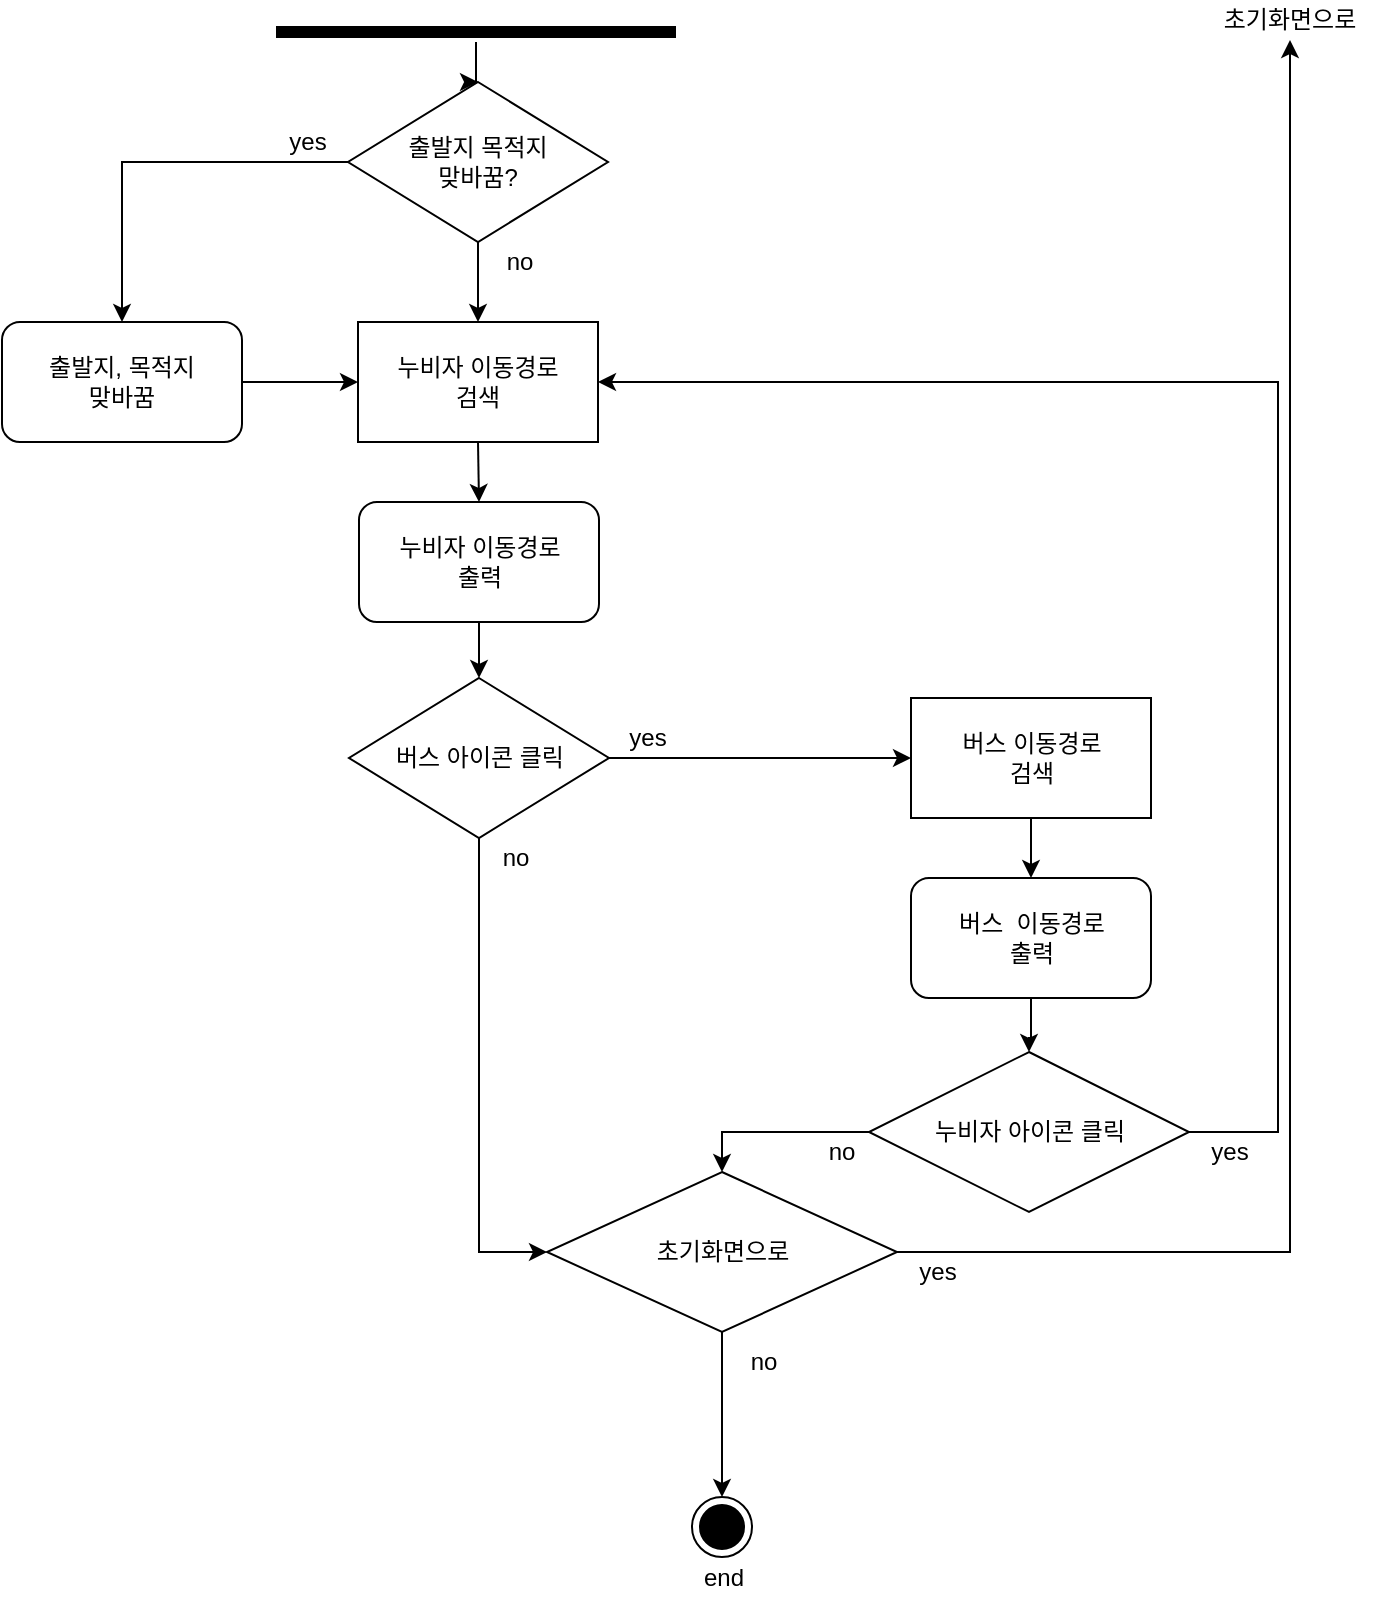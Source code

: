 <mxfile version="12.2.3" type="device" pages="1"><diagram id="Upykziv3jRqGpdfG5pNU" name="Page-1"><mxGraphModel dx="581" dy="-470" grid="1" gridSize="10" guides="1" tooltips="1" connect="1" arrows="1" fold="1" page="1" pageScale="1" pageWidth="827" pageHeight="1169" math="0" shadow="0"><root><mxCell id="0"/><mxCell id="1" parent="0"/><mxCell id="om40s7VbU4N_0tdEx44D-1" style="edgeStyle=orthogonalEdgeStyle;rounded=0;orthogonalLoop=1;jettySize=auto;html=1;entryX=0.5;entryY=0;entryDx=0;entryDy=0;strokeColor=#000000;exitX=0.5;exitY=1;exitDx=0;exitDy=0;" edge="1" parent="1" source="om40s7VbU4N_0tdEx44D-14" target="om40s7VbU4N_0tdEx44D-5"><mxGeometry relative="1" as="geometry"><mxPoint x="1118.5" y="1231" as="sourcePoint"/><mxPoint x="1118.333" y="1268.667" as="targetPoint"/></mxGeometry></mxCell><mxCell id="om40s7VbU4N_0tdEx44D-2" style="edgeStyle=orthogonalEdgeStyle;rounded=0;orthogonalLoop=1;jettySize=auto;html=1;strokeColor=#000000;" edge="1" parent="1" source="om40s7VbU4N_0tdEx44D-3" target="om40s7VbU4N_0tdEx44D-27"><mxGeometry relative="1" as="geometry"/></mxCell><mxCell id="om40s7VbU4N_0tdEx44D-3" value="" style="shape=line;html=1;strokeWidth=6;strokeColor=#000000;" vertex="1" parent="1"><mxGeometry x="1017" y="1191" width="200" height="10" as="geometry"/></mxCell><mxCell id="om40s7VbU4N_0tdEx44D-4" style="edgeStyle=orthogonalEdgeStyle;rounded=0;orthogonalLoop=1;jettySize=auto;html=1;entryX=0.5;entryY=0;entryDx=0;entryDy=0;strokeColor=#000000;" edge="1" parent="1" source="om40s7VbU4N_0tdEx44D-5" target="om40s7VbU4N_0tdEx44D-10"><mxGeometry relative="1" as="geometry"/></mxCell><mxCell id="om40s7VbU4N_0tdEx44D-5" value="누비자 이동경로&lt;br&gt;출력" style="rounded=1;whiteSpace=wrap;html=1;" vertex="1" parent="1"><mxGeometry x="1058.5" y="1431" width="120" height="60" as="geometry"/></mxCell><mxCell id="om40s7VbU4N_0tdEx44D-6" style="edgeStyle=orthogonalEdgeStyle;rounded=0;orthogonalLoop=1;jettySize=auto;html=1;entryX=0.5;entryY=0;entryDx=0;entryDy=0;strokeColor=#000000;" edge="1" parent="1" source="om40s7VbU4N_0tdEx44D-7" target="om40s7VbU4N_0tdEx44D-13"><mxGeometry relative="1" as="geometry"/></mxCell><mxCell id="om40s7VbU4N_0tdEx44D-7" value="버스&amp;nbsp; 이동경로&lt;br&gt;출력" style="rounded=1;whiteSpace=wrap;html=1;" vertex="1" parent="1"><mxGeometry x="1334.5" y="1619" width="120" height="60" as="geometry"/></mxCell><mxCell id="om40s7VbU4N_0tdEx44D-8" style="edgeStyle=orthogonalEdgeStyle;rounded=0;orthogonalLoop=1;jettySize=auto;html=1;strokeColor=#000000;entryX=0;entryY=0.5;entryDx=0;entryDy=0;" edge="1" parent="1" source="om40s7VbU4N_0tdEx44D-10" target="om40s7VbU4N_0tdEx44D-16"><mxGeometry relative="1" as="geometry"><mxPoint x="1333.5" y="1559" as="targetPoint"/></mxGeometry></mxCell><mxCell id="om40s7VbU4N_0tdEx44D-9" style="edgeStyle=orthogonalEdgeStyle;rounded=0;orthogonalLoop=1;jettySize=auto;html=1;strokeColor=#000000;entryX=0;entryY=0.5;entryDx=0;entryDy=0;" edge="1" parent="1" source="om40s7VbU4N_0tdEx44D-10" target="om40s7VbU4N_0tdEx44D-18"><mxGeometry relative="1" as="geometry"><mxPoint x="1094.5" y="1981" as="targetPoint"/><Array as="points"><mxPoint x="1118" y="1806"/></Array></mxGeometry></mxCell><mxCell id="om40s7VbU4N_0tdEx44D-10" value="버스 아이콘 클릭" style="rhombus;whiteSpace=wrap;html=1;strokeColor=#000000;" vertex="1" parent="1"><mxGeometry x="1053.5" y="1519" width="130" height="80" as="geometry"/></mxCell><mxCell id="om40s7VbU4N_0tdEx44D-11" value="" style="edgeStyle=orthogonalEdgeStyle;rounded=0;orthogonalLoop=1;jettySize=auto;html=1;strokeColor=#000000;entryX=1;entryY=0.5;entryDx=0;entryDy=0;" edge="1" parent="1" source="om40s7VbU4N_0tdEx44D-13" target="om40s7VbU4N_0tdEx44D-14"><mxGeometry relative="1" as="geometry"><mxPoint x="1178" y="1391" as="targetPoint"/><Array as="points"><mxPoint x="1518" y="1746"/><mxPoint x="1518" y="1371"/></Array></mxGeometry></mxCell><mxCell id="om40s7VbU4N_0tdEx44D-12" style="edgeStyle=orthogonalEdgeStyle;rounded=0;orthogonalLoop=1;jettySize=auto;html=1;entryX=0.5;entryY=0;entryDx=0;entryDy=0;exitX=0;exitY=0.5;exitDx=0;exitDy=0;" edge="1" parent="1" source="om40s7VbU4N_0tdEx44D-13" target="om40s7VbU4N_0tdEx44D-18"><mxGeometry relative="1" as="geometry"/></mxCell><mxCell id="om40s7VbU4N_0tdEx44D-13" value="누비자 아이콘 클릭" style="rhombus;whiteSpace=wrap;html=1;strokeColor=#000000;" vertex="1" parent="1"><mxGeometry x="1313.5" y="1706" width="160" height="80" as="geometry"/></mxCell><mxCell id="om40s7VbU4N_0tdEx44D-14" value="누비자 이동경로&lt;br&gt;검색" style="rounded=0;whiteSpace=wrap;html=1;strokeColor=#000000;" vertex="1" parent="1"><mxGeometry x="1058" y="1341" width="120" height="60" as="geometry"/></mxCell><mxCell id="om40s7VbU4N_0tdEx44D-15" style="edgeStyle=orthogonalEdgeStyle;rounded=0;orthogonalLoop=1;jettySize=auto;html=1;entryX=0.5;entryY=0;entryDx=0;entryDy=0;strokeColor=#000000;" edge="1" parent="1" source="om40s7VbU4N_0tdEx44D-16" target="om40s7VbU4N_0tdEx44D-7"><mxGeometry relative="1" as="geometry"><mxPoint x="1394.167" y="1633.667" as="targetPoint"/></mxGeometry></mxCell><mxCell id="om40s7VbU4N_0tdEx44D-16" value="버스 이동경로&lt;br&gt;검색" style="rounded=0;whiteSpace=wrap;html=1;strokeColor=#000000;" vertex="1" parent="1"><mxGeometry x="1334.5" y="1529" width="120" height="60" as="geometry"/></mxCell><mxCell id="om40s7VbU4N_0tdEx44D-17" style="edgeStyle=orthogonalEdgeStyle;rounded=0;orthogonalLoop=1;jettySize=auto;html=1;strokeColor=#000000;entryX=0.5;entryY=0;entryDx=0;entryDy=0;" edge="1" parent="1" source="om40s7VbU4N_0tdEx44D-18" target="om40s7VbU4N_0tdEx44D-19"><mxGeometry relative="1" as="geometry"><mxPoint x="1206" y="2147" as="targetPoint"/></mxGeometry></mxCell><mxCell id="om40s7VbU4N_0tdEx44D-34" style="edgeStyle=orthogonalEdgeStyle;rounded=0;orthogonalLoop=1;jettySize=auto;html=1;" edge="1" parent="1" source="om40s7VbU4N_0tdEx44D-18" target="om40s7VbU4N_0tdEx44D-35"><mxGeometry relative="1" as="geometry"><mxPoint x="1540" y="1190" as="targetPoint"/></mxGeometry></mxCell><mxCell id="om40s7VbU4N_0tdEx44D-18" value="초기화면으로" style="rhombus;whiteSpace=wrap;html=1;strokeColor=#000000;" vertex="1" parent="1"><mxGeometry x="1152.5" y="1766" width="175" height="80" as="geometry"/></mxCell><mxCell id="om40s7VbU4N_0tdEx44D-19" value="" style="ellipse;html=1;shape=endState;fillColor=#000000;strokeColor=#000000;" vertex="1" parent="1"><mxGeometry x="1225" y="1928.5" width="30" height="30" as="geometry"/></mxCell><mxCell id="om40s7VbU4N_0tdEx44D-20" value="yes" style="text;html=1;strokeColor=none;fillColor=none;align=center;verticalAlign=middle;whiteSpace=wrap;rounded=0;" vertex="1" parent="1"><mxGeometry x="1473.5" y="1746" width="40" height="20" as="geometry"/></mxCell><mxCell id="om40s7VbU4N_0tdEx44D-21" value="yes" style="text;html=1;strokeColor=none;fillColor=none;align=center;verticalAlign=middle;whiteSpace=wrap;rounded=0;" vertex="1" parent="1"><mxGeometry x="1327.5" y="1806" width="40" height="20" as="geometry"/></mxCell><mxCell id="om40s7VbU4N_0tdEx44D-22" value="yes" style="text;html=1;strokeColor=none;fillColor=none;align=center;verticalAlign=middle;whiteSpace=wrap;rounded=0;" vertex="1" parent="1"><mxGeometry x="1183" y="1539" width="40" height="20" as="geometry"/></mxCell><mxCell id="om40s7VbU4N_0tdEx44D-23" value="no" style="text;html=1;strokeColor=none;fillColor=none;align=center;verticalAlign=middle;whiteSpace=wrap;rounded=0;" vertex="1" parent="1"><mxGeometry x="1241" y="1851" width="40" height="20" as="geometry"/></mxCell><mxCell id="om40s7VbU4N_0tdEx44D-24" value="no" style="text;html=1;strokeColor=none;fillColor=none;align=center;verticalAlign=middle;whiteSpace=wrap;rounded=0;" vertex="1" parent="1"><mxGeometry x="1117" y="1599" width="40" height="20" as="geometry"/></mxCell><mxCell id="om40s7VbU4N_0tdEx44D-25" style="edgeStyle=orthogonalEdgeStyle;rounded=0;orthogonalLoop=1;jettySize=auto;html=1;entryX=0.5;entryY=0;entryDx=0;entryDy=0;strokeColor=#000000;" edge="1" parent="1" source="om40s7VbU4N_0tdEx44D-27" target="om40s7VbU4N_0tdEx44D-14"><mxGeometry relative="1" as="geometry"/></mxCell><mxCell id="om40s7VbU4N_0tdEx44D-26" style="edgeStyle=orthogonalEdgeStyle;rounded=0;orthogonalLoop=1;jettySize=auto;html=1;entryX=0.5;entryY=0;entryDx=0;entryDy=0;strokeColor=#000000;" edge="1" parent="1" source="om40s7VbU4N_0tdEx44D-27" target="om40s7VbU4N_0tdEx44D-29"><mxGeometry relative="1" as="geometry"/></mxCell><mxCell id="om40s7VbU4N_0tdEx44D-27" value="출발지 목적지&lt;br&gt;맞바꿈?" style="rhombus;whiteSpace=wrap;html=1;strokeColor=#000000;" vertex="1" parent="1"><mxGeometry x="1053" y="1221" width="130" height="80" as="geometry"/></mxCell><mxCell id="om40s7VbU4N_0tdEx44D-28" style="edgeStyle=orthogonalEdgeStyle;rounded=0;orthogonalLoop=1;jettySize=auto;html=1;entryX=0;entryY=0.5;entryDx=0;entryDy=0;strokeColor=#000000;" edge="1" parent="1" source="om40s7VbU4N_0tdEx44D-29" target="om40s7VbU4N_0tdEx44D-14"><mxGeometry relative="1" as="geometry"/></mxCell><mxCell id="om40s7VbU4N_0tdEx44D-29" value="출발지, 목적지&lt;br&gt;맞바꿈" style="rounded=1;whiteSpace=wrap;html=1;strokeColor=#000000;" vertex="1" parent="1"><mxGeometry x="880" y="1341" width="120" height="60" as="geometry"/></mxCell><mxCell id="om40s7VbU4N_0tdEx44D-30" value="end" style="text;html=1;strokeColor=none;fillColor=none;align=center;verticalAlign=middle;whiteSpace=wrap;rounded=0;" vertex="1" parent="1"><mxGeometry x="1221" y="1958.5" width="40" height="20" as="geometry"/></mxCell><mxCell id="om40s7VbU4N_0tdEx44D-31" value="yes" style="text;html=1;strokeColor=none;fillColor=none;align=center;verticalAlign=middle;whiteSpace=wrap;rounded=0;" vertex="1" parent="1"><mxGeometry x="1012.5" y="1241" width="40" height="20" as="geometry"/></mxCell><mxCell id="om40s7VbU4N_0tdEx44D-32" value="no" style="text;html=1;strokeColor=none;fillColor=none;align=center;verticalAlign=middle;whiteSpace=wrap;rounded=0;" vertex="1" parent="1"><mxGeometry x="1118.5" y="1301" width="40" height="20" as="geometry"/></mxCell><mxCell id="om40s7VbU4N_0tdEx44D-33" value="no" style="text;html=1;strokeColor=none;fillColor=none;align=center;verticalAlign=middle;whiteSpace=wrap;rounded=0;" vertex="1" parent="1"><mxGeometry x="1280" y="1746" width="40" height="20" as="geometry"/></mxCell><mxCell id="om40s7VbU4N_0tdEx44D-35" value="초기화면으로" style="text;html=1;strokeColor=none;fillColor=none;align=center;verticalAlign=middle;whiteSpace=wrap;rounded=0;" vertex="1" parent="1"><mxGeometry x="1479" y="1180" width="90" height="20" as="geometry"/></mxCell></root></mxGraphModel></diagram></mxfile>